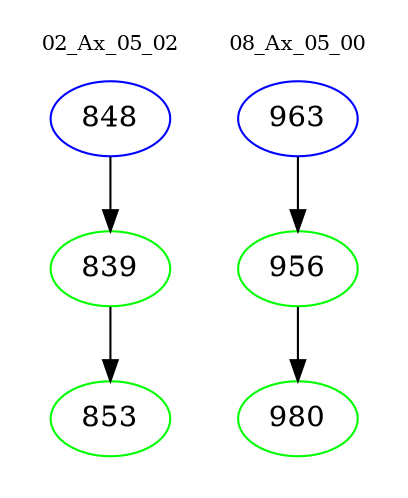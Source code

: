 digraph{
subgraph cluster_0 {
color = white
label = "02_Ax_05_02";
fontsize=10;
T0_848 [label="848", color="blue"]
T0_848 -> T0_839 [color="black"]
T0_839 [label="839", color="green"]
T0_839 -> T0_853 [color="black"]
T0_853 [label="853", color="green"]
}
subgraph cluster_1 {
color = white
label = "08_Ax_05_00";
fontsize=10;
T1_963 [label="963", color="blue"]
T1_963 -> T1_956 [color="black"]
T1_956 [label="956", color="green"]
T1_956 -> T1_980 [color="black"]
T1_980 [label="980", color="green"]
}
}

